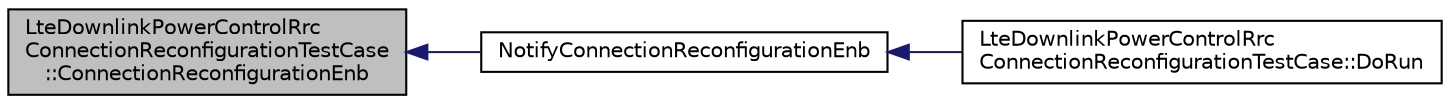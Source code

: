 digraph "LteDownlinkPowerControlRrcConnectionReconfigurationTestCase::ConnectionReconfigurationEnb"
{
  edge [fontname="Helvetica",fontsize="10",labelfontname="Helvetica",labelfontsize="10"];
  node [fontname="Helvetica",fontsize="10",shape=record];
  rankdir="LR";
  Node1 [label="LteDownlinkPowerControlRrc\lConnectionReconfigurationTestCase\l::ConnectionReconfigurationEnb",height=0.2,width=0.4,color="black", fillcolor="grey75", style="filled", fontcolor="black"];
  Node1 -> Node2 [dir="back",color="midnightblue",fontsize="10",style="solid"];
  Node2 [label="NotifyConnectionReconfigurationEnb",height=0.2,width=0.4,color="black", fillcolor="white", style="filled",URL="$d2/deb/lte-test-downlink-power-control_8cc.html#aa2299ae5ebf8dfb41cdfb7a62ac7b7bd"];
  Node2 -> Node3 [dir="back",color="midnightblue",fontsize="10",style="solid"];
  Node3 [label="LteDownlinkPowerControlRrc\lConnectionReconfigurationTestCase::DoRun",height=0.2,width=0.4,color="black", fillcolor="white", style="filled",URL="$dd/d20/classLteDownlinkPowerControlRrcConnectionReconfigurationTestCase.html#a3f7be434747a85c448ade6fc4500d552",tooltip="Implementation to actually run this TestCase. "];
}
